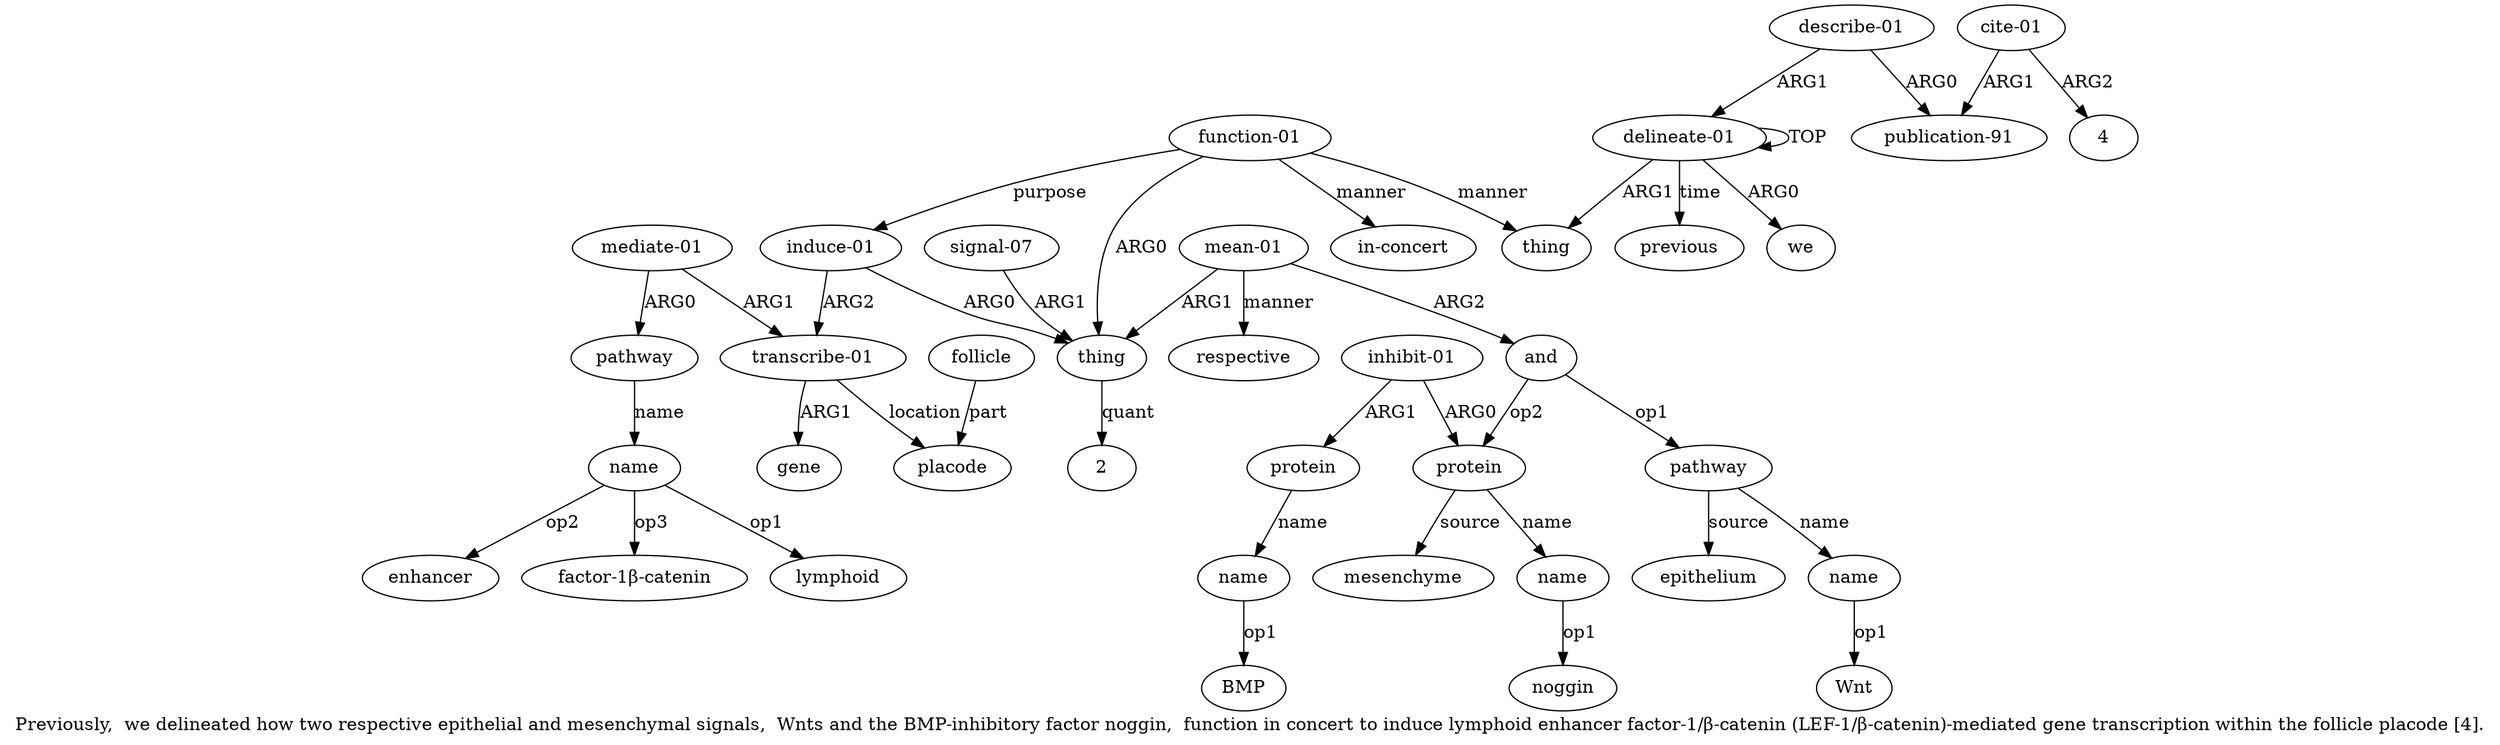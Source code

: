 digraph  {
	graph [label="Previously,  we delineated how two respective epithelial and mesenchymal signals,  Wnts and the BMP-inhibitory factor noggin,  function \
in concert to induce lymphoid enhancer factor-1/β-catenin (LEF-1/β-catenin)-mediated gene transcription within the follicle placode [\
4]."];
	node [label="\N"];
	a20	 [color=black,
		gold_ind=20,
		gold_label="transcribe-01",
		label="transcribe-01",
		test_ind=20,
		test_label="transcribe-01"];
	a21	 [color=black,
		gold_ind=21,
		gold_label=gene,
		label=gene,
		test_ind=21,
		test_label=gene];
	a20 -> a21 [key=0,
	color=black,
	gold_label=ARG1,
	label=ARG1,
	test_label=ARG1];
a25 [color=black,
	gold_ind=25,
	gold_label=placode,
	label=placode,
	test_ind=25,
	test_label=placode];
a20 -> a25 [key=0,
color=black,
gold_label=location,
label=location,
test_label=location];
a22 [color=black,
gold_ind=22,
gold_label="mediate-01",
label="mediate-01",
test_ind=22,
test_label="mediate-01"];
a22 -> a20 [key=0,
color=black,
gold_label=ARG1,
label=ARG1,
test_label=ARG1];
a23 [color=black,
gold_ind=23,
gold_label=pathway,
label=pathway,
test_ind=23,
test_label=pathway];
a22 -> a23 [key=0,
color=black,
gold_label=ARG0,
label=ARG0,
test_label=ARG0];
a24 [color=black,
gold_ind=24,
gold_label=name,
label=name,
test_ind=24,
test_label=name];
a23 -> a24 [key=0,
color=black,
gold_label=name,
label=name,
test_label=name];
"a24 lymphoid" [color=black,
gold_ind=-1,
gold_label=lymphoid,
label=lymphoid,
test_ind=-1,
test_label=lymphoid];
a24 -> "a24 lymphoid" [key=0,
color=black,
gold_label=op1,
label=op1,
test_label=op1];
"a24 enhancer" [color=black,
gold_ind=-1,
gold_label=enhancer,
label=enhancer,
test_ind=-1,
test_label=enhancer];
a24 -> "a24 enhancer" [key=0,
color=black,
gold_label=op2,
label=op2,
test_label=op2];
"a24 factor-1β-catenin" [color=black,
gold_ind=-1,
gold_label="factor-1β-catenin",
label="factor-1β-catenin",
test_ind=-1,
test_label="factor-1β-catenin"];
a24 -> "a24 factor-1β-catenin" [key=0,
color=black,
gold_label=op3,
label=op3,
test_label=op3];
a26 [color=black,
gold_ind=26,
gold_label=follicle,
label=follicle,
test_ind=26,
test_label=follicle];
a26 -> a25 [key=0,
color=black,
gold_label=part,
label=part,
test_label=part];
a27 [color=black,
gold_ind=27,
gold_label=previous,
label=previous,
test_ind=27,
test_label=previous];
a28 [color=black,
gold_ind=28,
gold_label="describe-01",
label="describe-01",
test_ind=28,
test_label="describe-01"];
a29 [color=black,
gold_ind=29,
gold_label="publication-91",
label="publication-91",
test_ind=29,
test_label="publication-91"];
a28 -> a29 [key=0,
color=black,
gold_label=ARG0,
label=ARG0,
test_label=ARG0];
a0 [color=black,
gold_ind=0,
gold_label="delineate-01",
label="delineate-01",
test_ind=0,
test_label="delineate-01"];
a28 -> a0 [key=0,
color=black,
gold_label=ARG1,
label=ARG1,
test_label=ARG1];
"a30 4" [color=black,
gold_ind=-1,
gold_label=4,
label=4,
test_ind=-1,
test_label=4];
a30 [color=black,
gold_ind=30,
gold_label="cite-01",
label="cite-01",
test_ind=30,
test_label="cite-01"];
a30 -> a29 [key=0,
color=black,
gold_label=ARG1,
label=ARG1,
test_label=ARG1];
a30 -> "a30 4" [key=0,
color=black,
gold_label=ARG2,
label=ARG2,
test_label=ARG2];
"a4 2" [color=black,
gold_ind=-1,
gold_label=2,
label=2,
test_ind=-1,
test_label=2];
"a9 Wnt" [color=black,
gold_ind=-1,
gold_label=Wnt,
label=Wnt,
test_ind=-1,
test_label=Wnt];
a15 [color=black,
gold_ind=15,
gold_label=name,
label=name,
test_ind=15,
test_label=name];
"a15 BMP" [color=black,
gold_ind=-1,
gold_label=BMP,
label=BMP,
test_ind=-1,
test_label=BMP];
a15 -> "a15 BMP" [key=0,
color=black,
gold_label=op1,
label=op1,
test_label=op1];
a14 [color=black,
gold_ind=14,
gold_label=protein,
label=protein,
test_ind=14,
test_label=protein];
a14 -> a15 [key=0,
color=black,
gold_label=name,
label=name,
test_label=name];
a17 [color=black,
gold_ind=17,
gold_label=respective,
label=respective,
test_ind=17,
test_label=respective];
a16 [color=black,
gold_ind=16,
gold_label=mesenchyme,
label=mesenchyme,
test_ind=16,
test_label=mesenchyme];
a11 [color=black,
gold_ind=11,
gold_label=protein,
label=protein,
test_ind=11,
test_label=protein];
a11 -> a16 [key=0,
color=black,
gold_label=source,
label=source,
test_label=source];
a12 [color=black,
gold_ind=12,
gold_label=name,
label=name,
test_ind=12,
test_label=name];
a11 -> a12 [key=0,
color=black,
gold_label=name,
label=name,
test_label=name];
a10 [color=black,
gold_ind=10,
gold_label=epithelium,
label=epithelium,
test_ind=10,
test_label=epithelium];
a13 [color=black,
gold_ind=13,
gold_label="inhibit-01",
label="inhibit-01",
test_ind=13,
test_label="inhibit-01"];
a13 -> a14 [key=0,
color=black,
gold_label=ARG1,
label=ARG1,
test_label=ARG1];
a13 -> a11 [key=0,
color=black,
gold_label=ARG0,
label=ARG0,
test_label=ARG0];
"a12 noggin" [color=black,
gold_ind=-1,
gold_label=noggin,
label=noggin,
test_ind=-1,
test_label=noggin];
a12 -> "a12 noggin" [key=0,
color=black,
gold_label=op1,
label=op1,
test_label=op1];
a19 [color=black,
gold_ind=19,
gold_label="induce-01",
label="induce-01",
test_ind=19,
test_label="induce-01"];
a19 -> a20 [key=0,
color=black,
gold_label=ARG2,
label=ARG2,
test_label=ARG2];
a4 [color=black,
gold_ind=4,
gold_label=thing,
label=thing,
test_ind=4,
test_label=thing];
a19 -> a4 [key=0,
color=black,
gold_label=ARG0,
label=ARG0,
test_label=ARG0];
a18 [color=black,
gold_ind=18,
gold_label="in-concert",
label="in-concert",
test_ind=18,
test_label="in-concert"];
a1 [color=black,
gold_ind=1,
gold_label=we,
label=we,
test_ind=1,
test_label=we];
a0 -> a27 [key=0,
color=black,
gold_label=time,
label=time,
test_label=time];
a0 -> a1 [key=0,
color=black,
gold_label=ARG0,
label=ARG0,
test_label=ARG0];
a0 -> a0 [key=0,
color=black,
gold_label=TOP,
label=TOP,
test_label=TOP];
a2 [color=black,
gold_ind=2,
gold_label=thing,
label=thing,
test_ind=2,
test_label=thing];
a0 -> a2 [key=0,
color=black,
gold_label=ARG1,
label=ARG1,
test_label=ARG1];
a3 [color=black,
gold_ind=3,
gold_label="function-01",
label="function-01",
test_ind=3,
test_label="function-01"];
a3 -> a19 [key=0,
color=black,
gold_label=purpose,
label=purpose,
test_label=purpose];
a3 -> a18 [key=0,
color=black,
gold_label=manner,
label=manner,
test_label=manner];
a3 -> a2 [key=0,
color=black,
gold_label=manner,
label=manner,
test_label=manner];
a3 -> a4 [key=0,
color=black,
gold_label=ARG0,
label=ARG0,
test_label=ARG0];
a5 [color=black,
gold_ind=5,
gold_label="signal-07",
label="signal-07",
test_ind=5,
test_label="signal-07"];
a5 -> a4 [key=0,
color=black,
gold_label=ARG1,
label=ARG1,
test_label=ARG1];
a4 -> "a4 2" [key=0,
color=black,
gold_label=quant,
label=quant,
test_label=quant];
a7 [color=black,
gold_ind=7,
gold_label=and,
label=and,
test_ind=7,
test_label=and];
a7 -> a11 [key=0,
color=black,
gold_label=op2,
label=op2,
test_label=op2];
a8 [color=black,
gold_ind=8,
gold_label=pathway,
label=pathway,
test_ind=8,
test_label=pathway];
a7 -> a8 [key=0,
color=black,
gold_label=op1,
label=op1,
test_label=op1];
a6 [color=black,
gold_ind=6,
gold_label="mean-01",
label="mean-01",
test_ind=6,
test_label="mean-01"];
a6 -> a17 [key=0,
color=black,
gold_label=manner,
label=manner,
test_label=manner];
a6 -> a4 [key=0,
color=black,
gold_label=ARG1,
label=ARG1,
test_label=ARG1];
a6 -> a7 [key=0,
color=black,
gold_label=ARG2,
label=ARG2,
test_label=ARG2];
a9 [color=black,
gold_ind=9,
gold_label=name,
label=name,
test_ind=9,
test_label=name];
a9 -> "a9 Wnt" [key=0,
color=black,
gold_label=op1,
label=op1,
test_label=op1];
a8 -> a10 [key=0,
color=black,
gold_label=source,
label=source,
test_label=source];
a8 -> a9 [key=0,
color=black,
gold_label=name,
label=name,
test_label=name];
}
